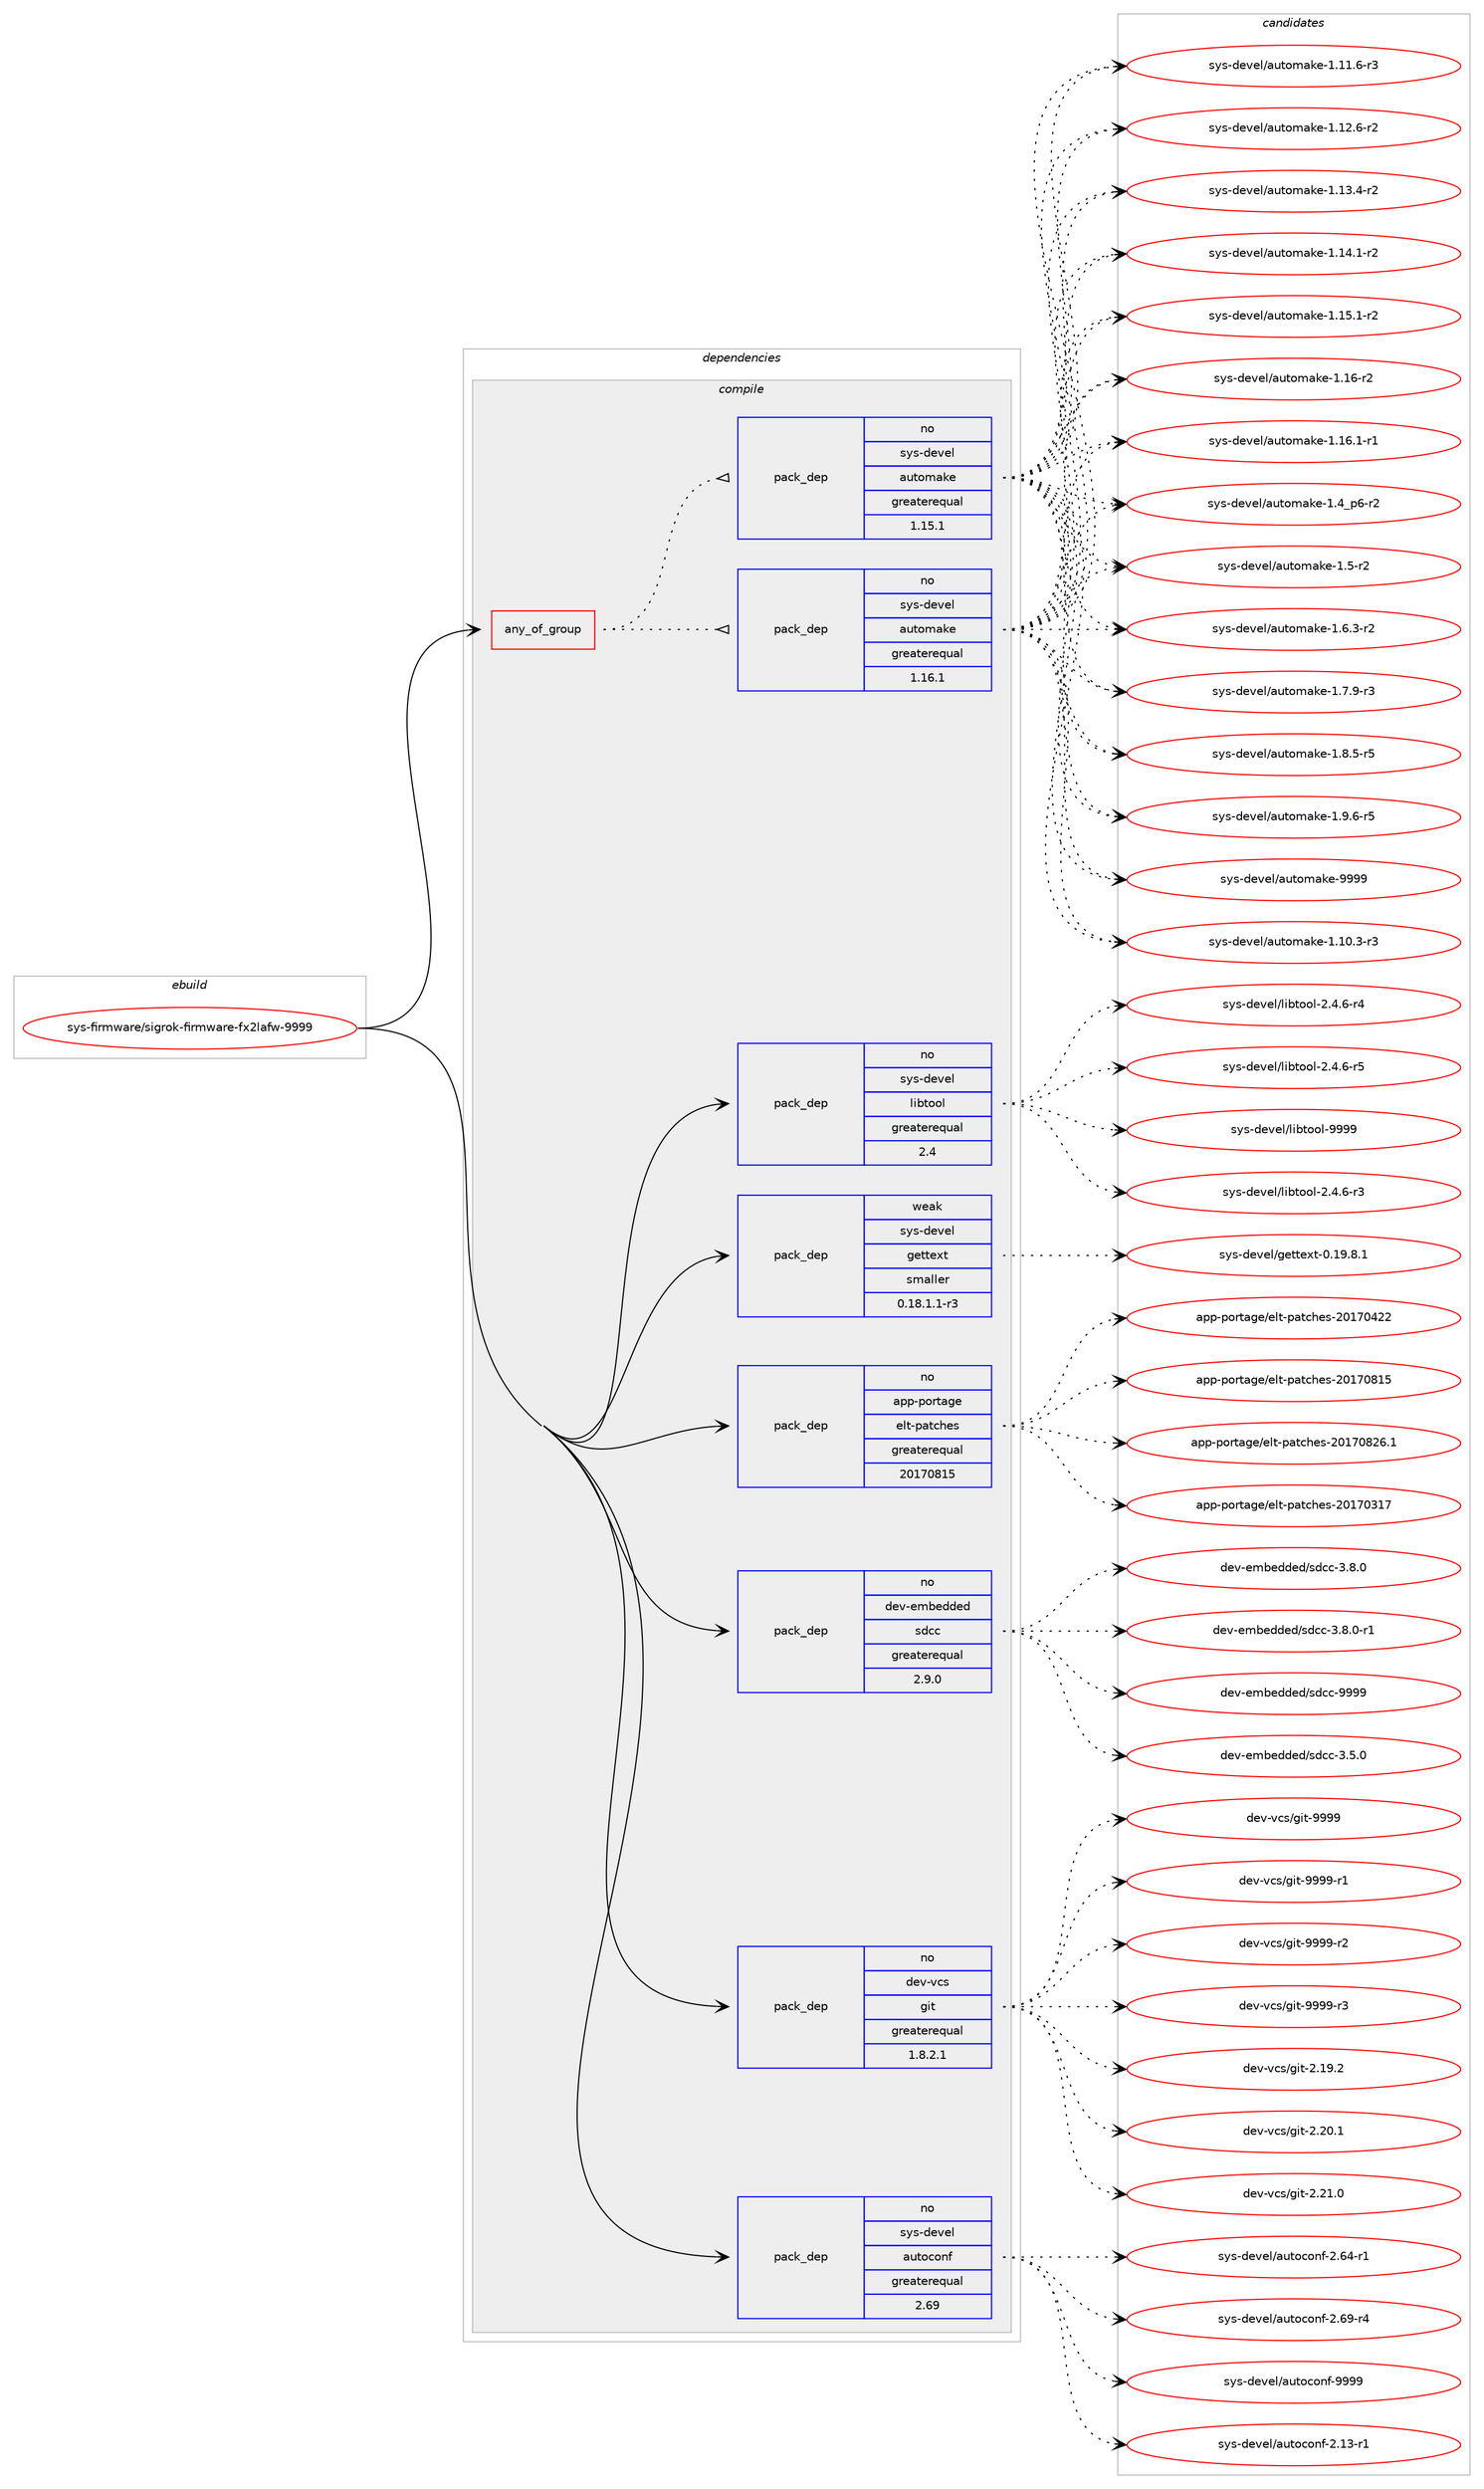 digraph prolog {

# *************
# Graph options
# *************

newrank=true;
concentrate=true;
compound=true;
graph [rankdir=LR,fontname=Helvetica,fontsize=10,ranksep=1.5];#, ranksep=2.5, nodesep=0.2];
edge  [arrowhead=vee];
node  [fontname=Helvetica,fontsize=10];

# **********
# The ebuild
# **********

subgraph cluster_leftcol {
color=gray;
rank=same;
label=<<i>ebuild</i>>;
id [label="sys-firmware/sigrok-firmware-fx2lafw-9999", color=red, width=4, href="../sys-firmware/sigrok-firmware-fx2lafw-9999.svg"];
}

# ****************
# The dependencies
# ****************

subgraph cluster_midcol {
color=gray;
label=<<i>dependencies</i>>;
subgraph cluster_compile {
fillcolor="#eeeeee";
style=filled;
label=<<i>compile</i>>;
subgraph any27498 {
dependency1730533 [label=<<TABLE BORDER="0" CELLBORDER="1" CELLSPACING="0" CELLPADDING="4"><TR><TD CELLPADDING="10">any_of_group</TD></TR></TABLE>>, shape=none, color=red];subgraph pack1241868 {
dependency1730534 [label=<<TABLE BORDER="0" CELLBORDER="1" CELLSPACING="0" CELLPADDING="4" WIDTH="220"><TR><TD ROWSPAN="6" CELLPADDING="30">pack_dep</TD></TR><TR><TD WIDTH="110">no</TD></TR><TR><TD>sys-devel</TD></TR><TR><TD>automake</TD></TR><TR><TD>greaterequal</TD></TR><TR><TD>1.16.1</TD></TR></TABLE>>, shape=none, color=blue];
}
dependency1730533:e -> dependency1730534:w [weight=20,style="dotted",arrowhead="oinv"];
subgraph pack1241869 {
dependency1730535 [label=<<TABLE BORDER="0" CELLBORDER="1" CELLSPACING="0" CELLPADDING="4" WIDTH="220"><TR><TD ROWSPAN="6" CELLPADDING="30">pack_dep</TD></TR><TR><TD WIDTH="110">no</TD></TR><TR><TD>sys-devel</TD></TR><TR><TD>automake</TD></TR><TR><TD>greaterequal</TD></TR><TR><TD>1.15.1</TD></TR></TABLE>>, shape=none, color=blue];
}
dependency1730533:e -> dependency1730535:w [weight=20,style="dotted",arrowhead="oinv"];
}
id:e -> dependency1730533:w [weight=20,style="solid",arrowhead="vee"];
subgraph pack1241870 {
dependency1730536 [label=<<TABLE BORDER="0" CELLBORDER="1" CELLSPACING="0" CELLPADDING="4" WIDTH="220"><TR><TD ROWSPAN="6" CELLPADDING="30">pack_dep</TD></TR><TR><TD WIDTH="110">no</TD></TR><TR><TD>app-portage</TD></TR><TR><TD>elt-patches</TD></TR><TR><TD>greaterequal</TD></TR><TR><TD>20170815</TD></TR></TABLE>>, shape=none, color=blue];
}
id:e -> dependency1730536:w [weight=20,style="solid",arrowhead="vee"];
subgraph pack1241871 {
dependency1730537 [label=<<TABLE BORDER="0" CELLBORDER="1" CELLSPACING="0" CELLPADDING="4" WIDTH="220"><TR><TD ROWSPAN="6" CELLPADDING="30">pack_dep</TD></TR><TR><TD WIDTH="110">no</TD></TR><TR><TD>dev-embedded</TD></TR><TR><TD>sdcc</TD></TR><TR><TD>greaterequal</TD></TR><TR><TD>2.9.0</TD></TR></TABLE>>, shape=none, color=blue];
}
id:e -> dependency1730537:w [weight=20,style="solid",arrowhead="vee"];
subgraph pack1241872 {
dependency1730538 [label=<<TABLE BORDER="0" CELLBORDER="1" CELLSPACING="0" CELLPADDING="4" WIDTH="220"><TR><TD ROWSPAN="6" CELLPADDING="30">pack_dep</TD></TR><TR><TD WIDTH="110">no</TD></TR><TR><TD>dev-vcs</TD></TR><TR><TD>git</TD></TR><TR><TD>greaterequal</TD></TR><TR><TD>1.8.2.1</TD></TR></TABLE>>, shape=none, color=blue];
}
id:e -> dependency1730538:w [weight=20,style="solid",arrowhead="vee"];
subgraph pack1241873 {
dependency1730539 [label=<<TABLE BORDER="0" CELLBORDER="1" CELLSPACING="0" CELLPADDING="4" WIDTH="220"><TR><TD ROWSPAN="6" CELLPADDING="30">pack_dep</TD></TR><TR><TD WIDTH="110">no</TD></TR><TR><TD>sys-devel</TD></TR><TR><TD>autoconf</TD></TR><TR><TD>greaterequal</TD></TR><TR><TD>2.69</TD></TR></TABLE>>, shape=none, color=blue];
}
id:e -> dependency1730539:w [weight=20,style="solid",arrowhead="vee"];
subgraph pack1241874 {
dependency1730540 [label=<<TABLE BORDER="0" CELLBORDER="1" CELLSPACING="0" CELLPADDING="4" WIDTH="220"><TR><TD ROWSPAN="6" CELLPADDING="30">pack_dep</TD></TR><TR><TD WIDTH="110">no</TD></TR><TR><TD>sys-devel</TD></TR><TR><TD>libtool</TD></TR><TR><TD>greaterequal</TD></TR><TR><TD>2.4</TD></TR></TABLE>>, shape=none, color=blue];
}
id:e -> dependency1730540:w [weight=20,style="solid",arrowhead="vee"];
subgraph pack1241875 {
dependency1730541 [label=<<TABLE BORDER="0" CELLBORDER="1" CELLSPACING="0" CELLPADDING="4" WIDTH="220"><TR><TD ROWSPAN="6" CELLPADDING="30">pack_dep</TD></TR><TR><TD WIDTH="110">weak</TD></TR><TR><TD>sys-devel</TD></TR><TR><TD>gettext</TD></TR><TR><TD>smaller</TD></TR><TR><TD>0.18.1.1-r3</TD></TR></TABLE>>, shape=none, color=blue];
}
id:e -> dependency1730541:w [weight=20,style="solid",arrowhead="vee"];
}
subgraph cluster_compileandrun {
fillcolor="#eeeeee";
style=filled;
label=<<i>compile and run</i>>;
}
subgraph cluster_run {
fillcolor="#eeeeee";
style=filled;
label=<<i>run</i>>;
}
}

# **************
# The candidates
# **************

subgraph cluster_choices {
rank=same;
color=gray;
label=<<i>candidates</i>>;

subgraph choice1241868 {
color=black;
nodesep=1;
choice11512111545100101118101108479711711611110997107101454946494846514511451 [label="sys-devel/automake-1.10.3-r3", color=red, width=4,href="../sys-devel/automake-1.10.3-r3.svg"];
choice11512111545100101118101108479711711611110997107101454946494946544511451 [label="sys-devel/automake-1.11.6-r3", color=red, width=4,href="../sys-devel/automake-1.11.6-r3.svg"];
choice11512111545100101118101108479711711611110997107101454946495046544511450 [label="sys-devel/automake-1.12.6-r2", color=red, width=4,href="../sys-devel/automake-1.12.6-r2.svg"];
choice11512111545100101118101108479711711611110997107101454946495146524511450 [label="sys-devel/automake-1.13.4-r2", color=red, width=4,href="../sys-devel/automake-1.13.4-r2.svg"];
choice11512111545100101118101108479711711611110997107101454946495246494511450 [label="sys-devel/automake-1.14.1-r2", color=red, width=4,href="../sys-devel/automake-1.14.1-r2.svg"];
choice11512111545100101118101108479711711611110997107101454946495346494511450 [label="sys-devel/automake-1.15.1-r2", color=red, width=4,href="../sys-devel/automake-1.15.1-r2.svg"];
choice1151211154510010111810110847971171161111099710710145494649544511450 [label="sys-devel/automake-1.16-r2", color=red, width=4,href="../sys-devel/automake-1.16-r2.svg"];
choice11512111545100101118101108479711711611110997107101454946495446494511449 [label="sys-devel/automake-1.16.1-r1", color=red, width=4,href="../sys-devel/automake-1.16.1-r1.svg"];
choice115121115451001011181011084797117116111109971071014549465295112544511450 [label="sys-devel/automake-1.4_p6-r2", color=red, width=4,href="../sys-devel/automake-1.4_p6-r2.svg"];
choice11512111545100101118101108479711711611110997107101454946534511450 [label="sys-devel/automake-1.5-r2", color=red, width=4,href="../sys-devel/automake-1.5-r2.svg"];
choice115121115451001011181011084797117116111109971071014549465446514511450 [label="sys-devel/automake-1.6.3-r2", color=red, width=4,href="../sys-devel/automake-1.6.3-r2.svg"];
choice115121115451001011181011084797117116111109971071014549465546574511451 [label="sys-devel/automake-1.7.9-r3", color=red, width=4,href="../sys-devel/automake-1.7.9-r3.svg"];
choice115121115451001011181011084797117116111109971071014549465646534511453 [label="sys-devel/automake-1.8.5-r5", color=red, width=4,href="../sys-devel/automake-1.8.5-r5.svg"];
choice115121115451001011181011084797117116111109971071014549465746544511453 [label="sys-devel/automake-1.9.6-r5", color=red, width=4,href="../sys-devel/automake-1.9.6-r5.svg"];
choice115121115451001011181011084797117116111109971071014557575757 [label="sys-devel/automake-9999", color=red, width=4,href="../sys-devel/automake-9999.svg"];
dependency1730534:e -> choice11512111545100101118101108479711711611110997107101454946494846514511451:w [style=dotted,weight="100"];
dependency1730534:e -> choice11512111545100101118101108479711711611110997107101454946494946544511451:w [style=dotted,weight="100"];
dependency1730534:e -> choice11512111545100101118101108479711711611110997107101454946495046544511450:w [style=dotted,weight="100"];
dependency1730534:e -> choice11512111545100101118101108479711711611110997107101454946495146524511450:w [style=dotted,weight="100"];
dependency1730534:e -> choice11512111545100101118101108479711711611110997107101454946495246494511450:w [style=dotted,weight="100"];
dependency1730534:e -> choice11512111545100101118101108479711711611110997107101454946495346494511450:w [style=dotted,weight="100"];
dependency1730534:e -> choice1151211154510010111810110847971171161111099710710145494649544511450:w [style=dotted,weight="100"];
dependency1730534:e -> choice11512111545100101118101108479711711611110997107101454946495446494511449:w [style=dotted,weight="100"];
dependency1730534:e -> choice115121115451001011181011084797117116111109971071014549465295112544511450:w [style=dotted,weight="100"];
dependency1730534:e -> choice11512111545100101118101108479711711611110997107101454946534511450:w [style=dotted,weight="100"];
dependency1730534:e -> choice115121115451001011181011084797117116111109971071014549465446514511450:w [style=dotted,weight="100"];
dependency1730534:e -> choice115121115451001011181011084797117116111109971071014549465546574511451:w [style=dotted,weight="100"];
dependency1730534:e -> choice115121115451001011181011084797117116111109971071014549465646534511453:w [style=dotted,weight="100"];
dependency1730534:e -> choice115121115451001011181011084797117116111109971071014549465746544511453:w [style=dotted,weight="100"];
dependency1730534:e -> choice115121115451001011181011084797117116111109971071014557575757:w [style=dotted,weight="100"];
}
subgraph choice1241869 {
color=black;
nodesep=1;
choice11512111545100101118101108479711711611110997107101454946494846514511451 [label="sys-devel/automake-1.10.3-r3", color=red, width=4,href="../sys-devel/automake-1.10.3-r3.svg"];
choice11512111545100101118101108479711711611110997107101454946494946544511451 [label="sys-devel/automake-1.11.6-r3", color=red, width=4,href="../sys-devel/automake-1.11.6-r3.svg"];
choice11512111545100101118101108479711711611110997107101454946495046544511450 [label="sys-devel/automake-1.12.6-r2", color=red, width=4,href="../sys-devel/automake-1.12.6-r2.svg"];
choice11512111545100101118101108479711711611110997107101454946495146524511450 [label="sys-devel/automake-1.13.4-r2", color=red, width=4,href="../sys-devel/automake-1.13.4-r2.svg"];
choice11512111545100101118101108479711711611110997107101454946495246494511450 [label="sys-devel/automake-1.14.1-r2", color=red, width=4,href="../sys-devel/automake-1.14.1-r2.svg"];
choice11512111545100101118101108479711711611110997107101454946495346494511450 [label="sys-devel/automake-1.15.1-r2", color=red, width=4,href="../sys-devel/automake-1.15.1-r2.svg"];
choice1151211154510010111810110847971171161111099710710145494649544511450 [label="sys-devel/automake-1.16-r2", color=red, width=4,href="../sys-devel/automake-1.16-r2.svg"];
choice11512111545100101118101108479711711611110997107101454946495446494511449 [label="sys-devel/automake-1.16.1-r1", color=red, width=4,href="../sys-devel/automake-1.16.1-r1.svg"];
choice115121115451001011181011084797117116111109971071014549465295112544511450 [label="sys-devel/automake-1.4_p6-r2", color=red, width=4,href="../sys-devel/automake-1.4_p6-r2.svg"];
choice11512111545100101118101108479711711611110997107101454946534511450 [label="sys-devel/automake-1.5-r2", color=red, width=4,href="../sys-devel/automake-1.5-r2.svg"];
choice115121115451001011181011084797117116111109971071014549465446514511450 [label="sys-devel/automake-1.6.3-r2", color=red, width=4,href="../sys-devel/automake-1.6.3-r2.svg"];
choice115121115451001011181011084797117116111109971071014549465546574511451 [label="sys-devel/automake-1.7.9-r3", color=red, width=4,href="../sys-devel/automake-1.7.9-r3.svg"];
choice115121115451001011181011084797117116111109971071014549465646534511453 [label="sys-devel/automake-1.8.5-r5", color=red, width=4,href="../sys-devel/automake-1.8.5-r5.svg"];
choice115121115451001011181011084797117116111109971071014549465746544511453 [label="sys-devel/automake-1.9.6-r5", color=red, width=4,href="../sys-devel/automake-1.9.6-r5.svg"];
choice115121115451001011181011084797117116111109971071014557575757 [label="sys-devel/automake-9999", color=red, width=4,href="../sys-devel/automake-9999.svg"];
dependency1730535:e -> choice11512111545100101118101108479711711611110997107101454946494846514511451:w [style=dotted,weight="100"];
dependency1730535:e -> choice11512111545100101118101108479711711611110997107101454946494946544511451:w [style=dotted,weight="100"];
dependency1730535:e -> choice11512111545100101118101108479711711611110997107101454946495046544511450:w [style=dotted,weight="100"];
dependency1730535:e -> choice11512111545100101118101108479711711611110997107101454946495146524511450:w [style=dotted,weight="100"];
dependency1730535:e -> choice11512111545100101118101108479711711611110997107101454946495246494511450:w [style=dotted,weight="100"];
dependency1730535:e -> choice11512111545100101118101108479711711611110997107101454946495346494511450:w [style=dotted,weight="100"];
dependency1730535:e -> choice1151211154510010111810110847971171161111099710710145494649544511450:w [style=dotted,weight="100"];
dependency1730535:e -> choice11512111545100101118101108479711711611110997107101454946495446494511449:w [style=dotted,weight="100"];
dependency1730535:e -> choice115121115451001011181011084797117116111109971071014549465295112544511450:w [style=dotted,weight="100"];
dependency1730535:e -> choice11512111545100101118101108479711711611110997107101454946534511450:w [style=dotted,weight="100"];
dependency1730535:e -> choice115121115451001011181011084797117116111109971071014549465446514511450:w [style=dotted,weight="100"];
dependency1730535:e -> choice115121115451001011181011084797117116111109971071014549465546574511451:w [style=dotted,weight="100"];
dependency1730535:e -> choice115121115451001011181011084797117116111109971071014549465646534511453:w [style=dotted,weight="100"];
dependency1730535:e -> choice115121115451001011181011084797117116111109971071014549465746544511453:w [style=dotted,weight="100"];
dependency1730535:e -> choice115121115451001011181011084797117116111109971071014557575757:w [style=dotted,weight="100"];
}
subgraph choice1241870 {
color=black;
nodesep=1;
choice97112112451121111141169710310147101108116451129711699104101115455048495548514955 [label="app-portage/elt-patches-20170317", color=red, width=4,href="../app-portage/elt-patches-20170317.svg"];
choice97112112451121111141169710310147101108116451129711699104101115455048495548525050 [label="app-portage/elt-patches-20170422", color=red, width=4,href="../app-portage/elt-patches-20170422.svg"];
choice97112112451121111141169710310147101108116451129711699104101115455048495548564953 [label="app-portage/elt-patches-20170815", color=red, width=4,href="../app-portage/elt-patches-20170815.svg"];
choice971121124511211111411697103101471011081164511297116991041011154550484955485650544649 [label="app-portage/elt-patches-20170826.1", color=red, width=4,href="../app-portage/elt-patches-20170826.1.svg"];
dependency1730536:e -> choice97112112451121111141169710310147101108116451129711699104101115455048495548514955:w [style=dotted,weight="100"];
dependency1730536:e -> choice97112112451121111141169710310147101108116451129711699104101115455048495548525050:w [style=dotted,weight="100"];
dependency1730536:e -> choice97112112451121111141169710310147101108116451129711699104101115455048495548564953:w [style=dotted,weight="100"];
dependency1730536:e -> choice971121124511211111411697103101471011081164511297116991041011154550484955485650544649:w [style=dotted,weight="100"];
}
subgraph choice1241871 {
color=black;
nodesep=1;
choice1001011184510110998101100100101100471151009999455146534648 [label="dev-embedded/sdcc-3.5.0", color=red, width=4,href="../dev-embedded/sdcc-3.5.0.svg"];
choice1001011184510110998101100100101100471151009999455146564648 [label="dev-embedded/sdcc-3.8.0", color=red, width=4,href="../dev-embedded/sdcc-3.8.0.svg"];
choice10010111845101109981011001001011004711510099994551465646484511449 [label="dev-embedded/sdcc-3.8.0-r1", color=red, width=4,href="../dev-embedded/sdcc-3.8.0-r1.svg"];
choice10010111845101109981011001001011004711510099994557575757 [label="dev-embedded/sdcc-9999", color=red, width=4,href="../dev-embedded/sdcc-9999.svg"];
dependency1730537:e -> choice1001011184510110998101100100101100471151009999455146534648:w [style=dotted,weight="100"];
dependency1730537:e -> choice1001011184510110998101100100101100471151009999455146564648:w [style=dotted,weight="100"];
dependency1730537:e -> choice10010111845101109981011001001011004711510099994551465646484511449:w [style=dotted,weight="100"];
dependency1730537:e -> choice10010111845101109981011001001011004711510099994557575757:w [style=dotted,weight="100"];
}
subgraph choice1241872 {
color=black;
nodesep=1;
choice10010111845118991154710310511645504649574650 [label="dev-vcs/git-2.19.2", color=red, width=4,href="../dev-vcs/git-2.19.2.svg"];
choice10010111845118991154710310511645504650484649 [label="dev-vcs/git-2.20.1", color=red, width=4,href="../dev-vcs/git-2.20.1.svg"];
choice10010111845118991154710310511645504650494648 [label="dev-vcs/git-2.21.0", color=red, width=4,href="../dev-vcs/git-2.21.0.svg"];
choice1001011184511899115471031051164557575757 [label="dev-vcs/git-9999", color=red, width=4,href="../dev-vcs/git-9999.svg"];
choice10010111845118991154710310511645575757574511449 [label="dev-vcs/git-9999-r1", color=red, width=4,href="../dev-vcs/git-9999-r1.svg"];
choice10010111845118991154710310511645575757574511450 [label="dev-vcs/git-9999-r2", color=red, width=4,href="../dev-vcs/git-9999-r2.svg"];
choice10010111845118991154710310511645575757574511451 [label="dev-vcs/git-9999-r3", color=red, width=4,href="../dev-vcs/git-9999-r3.svg"];
dependency1730538:e -> choice10010111845118991154710310511645504649574650:w [style=dotted,weight="100"];
dependency1730538:e -> choice10010111845118991154710310511645504650484649:w [style=dotted,weight="100"];
dependency1730538:e -> choice10010111845118991154710310511645504650494648:w [style=dotted,weight="100"];
dependency1730538:e -> choice1001011184511899115471031051164557575757:w [style=dotted,weight="100"];
dependency1730538:e -> choice10010111845118991154710310511645575757574511449:w [style=dotted,weight="100"];
dependency1730538:e -> choice10010111845118991154710310511645575757574511450:w [style=dotted,weight="100"];
dependency1730538:e -> choice10010111845118991154710310511645575757574511451:w [style=dotted,weight="100"];
}
subgraph choice1241873 {
color=black;
nodesep=1;
choice1151211154510010111810110847971171161119911111010245504649514511449 [label="sys-devel/autoconf-2.13-r1", color=red, width=4,href="../sys-devel/autoconf-2.13-r1.svg"];
choice1151211154510010111810110847971171161119911111010245504654524511449 [label="sys-devel/autoconf-2.64-r1", color=red, width=4,href="../sys-devel/autoconf-2.64-r1.svg"];
choice1151211154510010111810110847971171161119911111010245504654574511452 [label="sys-devel/autoconf-2.69-r4", color=red, width=4,href="../sys-devel/autoconf-2.69-r4.svg"];
choice115121115451001011181011084797117116111991111101024557575757 [label="sys-devel/autoconf-9999", color=red, width=4,href="../sys-devel/autoconf-9999.svg"];
dependency1730539:e -> choice1151211154510010111810110847971171161119911111010245504649514511449:w [style=dotted,weight="100"];
dependency1730539:e -> choice1151211154510010111810110847971171161119911111010245504654524511449:w [style=dotted,weight="100"];
dependency1730539:e -> choice1151211154510010111810110847971171161119911111010245504654574511452:w [style=dotted,weight="100"];
dependency1730539:e -> choice115121115451001011181011084797117116111991111101024557575757:w [style=dotted,weight="100"];
}
subgraph choice1241874 {
color=black;
nodesep=1;
choice1151211154510010111810110847108105981161111111084550465246544511451 [label="sys-devel/libtool-2.4.6-r3", color=red, width=4,href="../sys-devel/libtool-2.4.6-r3.svg"];
choice1151211154510010111810110847108105981161111111084550465246544511452 [label="sys-devel/libtool-2.4.6-r4", color=red, width=4,href="../sys-devel/libtool-2.4.6-r4.svg"];
choice1151211154510010111810110847108105981161111111084550465246544511453 [label="sys-devel/libtool-2.4.6-r5", color=red, width=4,href="../sys-devel/libtool-2.4.6-r5.svg"];
choice1151211154510010111810110847108105981161111111084557575757 [label="sys-devel/libtool-9999", color=red, width=4,href="../sys-devel/libtool-9999.svg"];
dependency1730540:e -> choice1151211154510010111810110847108105981161111111084550465246544511451:w [style=dotted,weight="100"];
dependency1730540:e -> choice1151211154510010111810110847108105981161111111084550465246544511452:w [style=dotted,weight="100"];
dependency1730540:e -> choice1151211154510010111810110847108105981161111111084550465246544511453:w [style=dotted,weight="100"];
dependency1730540:e -> choice1151211154510010111810110847108105981161111111084557575757:w [style=dotted,weight="100"];
}
subgraph choice1241875 {
color=black;
nodesep=1;
choice1151211154510010111810110847103101116116101120116454846495746564649 [label="sys-devel/gettext-0.19.8.1", color=red, width=4,href="../sys-devel/gettext-0.19.8.1.svg"];
dependency1730541:e -> choice1151211154510010111810110847103101116116101120116454846495746564649:w [style=dotted,weight="100"];
}
}

}
